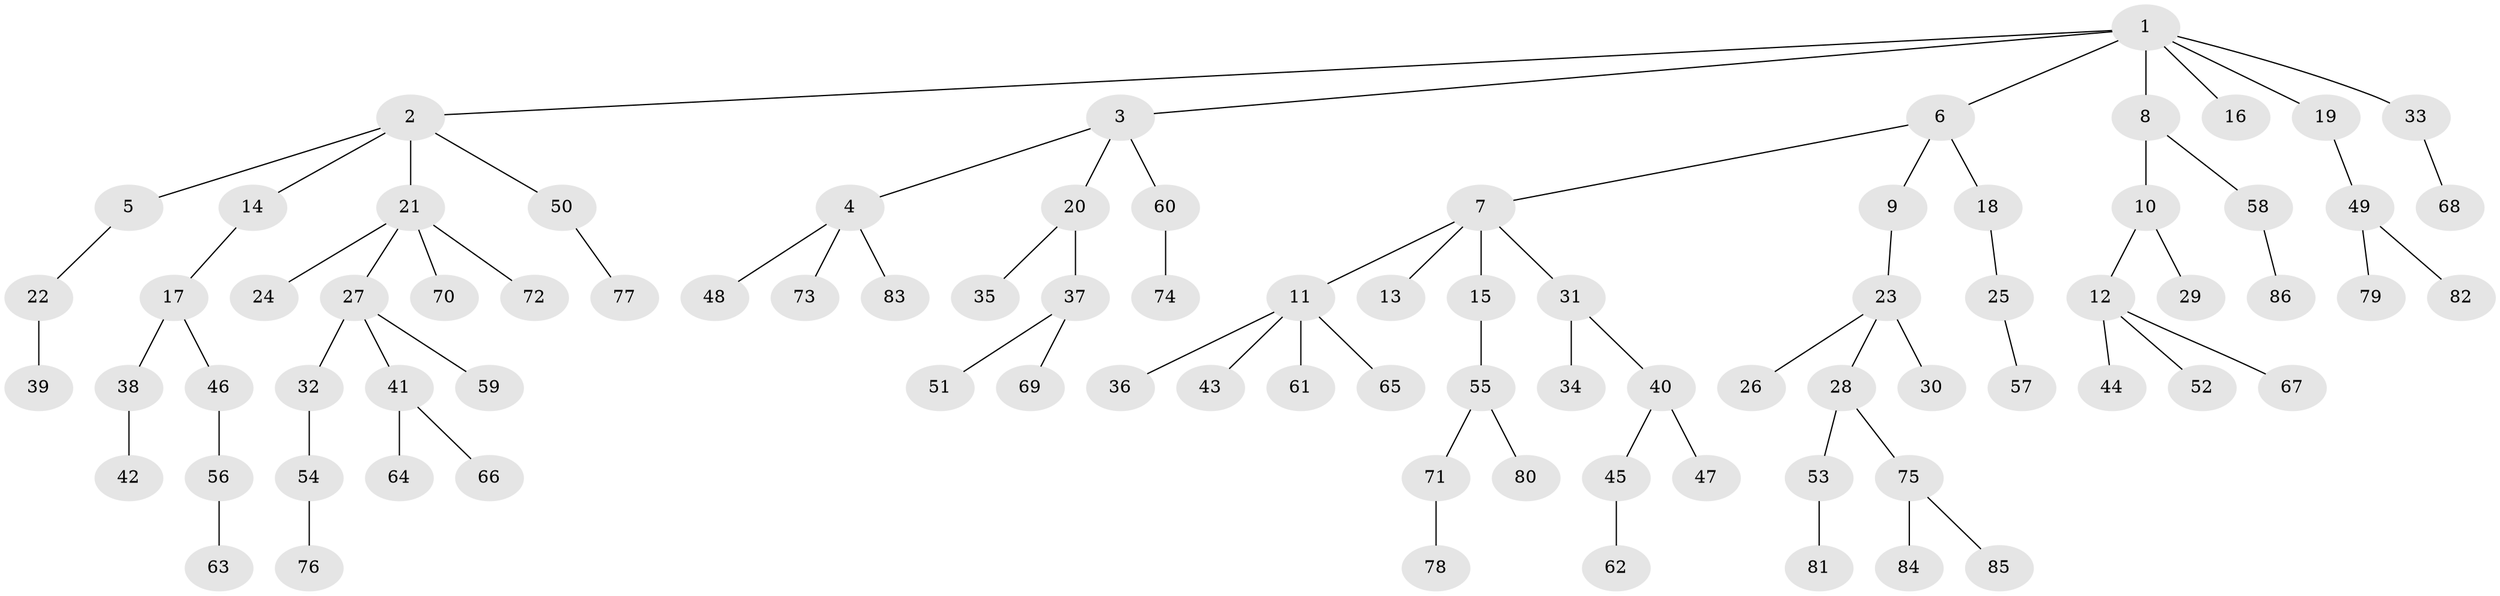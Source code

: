 // Generated by graph-tools (version 1.1) at 2025/50/03/09/25 03:50:16]
// undirected, 86 vertices, 85 edges
graph export_dot {
graph [start="1"]
  node [color=gray90,style=filled];
  1;
  2;
  3;
  4;
  5;
  6;
  7;
  8;
  9;
  10;
  11;
  12;
  13;
  14;
  15;
  16;
  17;
  18;
  19;
  20;
  21;
  22;
  23;
  24;
  25;
  26;
  27;
  28;
  29;
  30;
  31;
  32;
  33;
  34;
  35;
  36;
  37;
  38;
  39;
  40;
  41;
  42;
  43;
  44;
  45;
  46;
  47;
  48;
  49;
  50;
  51;
  52;
  53;
  54;
  55;
  56;
  57;
  58;
  59;
  60;
  61;
  62;
  63;
  64;
  65;
  66;
  67;
  68;
  69;
  70;
  71;
  72;
  73;
  74;
  75;
  76;
  77;
  78;
  79;
  80;
  81;
  82;
  83;
  84;
  85;
  86;
  1 -- 2;
  1 -- 3;
  1 -- 6;
  1 -- 8;
  1 -- 16;
  1 -- 19;
  1 -- 33;
  2 -- 5;
  2 -- 14;
  2 -- 21;
  2 -- 50;
  3 -- 4;
  3 -- 20;
  3 -- 60;
  4 -- 48;
  4 -- 73;
  4 -- 83;
  5 -- 22;
  6 -- 7;
  6 -- 9;
  6 -- 18;
  7 -- 11;
  7 -- 13;
  7 -- 15;
  7 -- 31;
  8 -- 10;
  8 -- 58;
  9 -- 23;
  10 -- 12;
  10 -- 29;
  11 -- 36;
  11 -- 43;
  11 -- 61;
  11 -- 65;
  12 -- 44;
  12 -- 52;
  12 -- 67;
  14 -- 17;
  15 -- 55;
  17 -- 38;
  17 -- 46;
  18 -- 25;
  19 -- 49;
  20 -- 35;
  20 -- 37;
  21 -- 24;
  21 -- 27;
  21 -- 70;
  21 -- 72;
  22 -- 39;
  23 -- 26;
  23 -- 28;
  23 -- 30;
  25 -- 57;
  27 -- 32;
  27 -- 41;
  27 -- 59;
  28 -- 53;
  28 -- 75;
  31 -- 34;
  31 -- 40;
  32 -- 54;
  33 -- 68;
  37 -- 51;
  37 -- 69;
  38 -- 42;
  40 -- 45;
  40 -- 47;
  41 -- 64;
  41 -- 66;
  45 -- 62;
  46 -- 56;
  49 -- 79;
  49 -- 82;
  50 -- 77;
  53 -- 81;
  54 -- 76;
  55 -- 71;
  55 -- 80;
  56 -- 63;
  58 -- 86;
  60 -- 74;
  71 -- 78;
  75 -- 84;
  75 -- 85;
}

